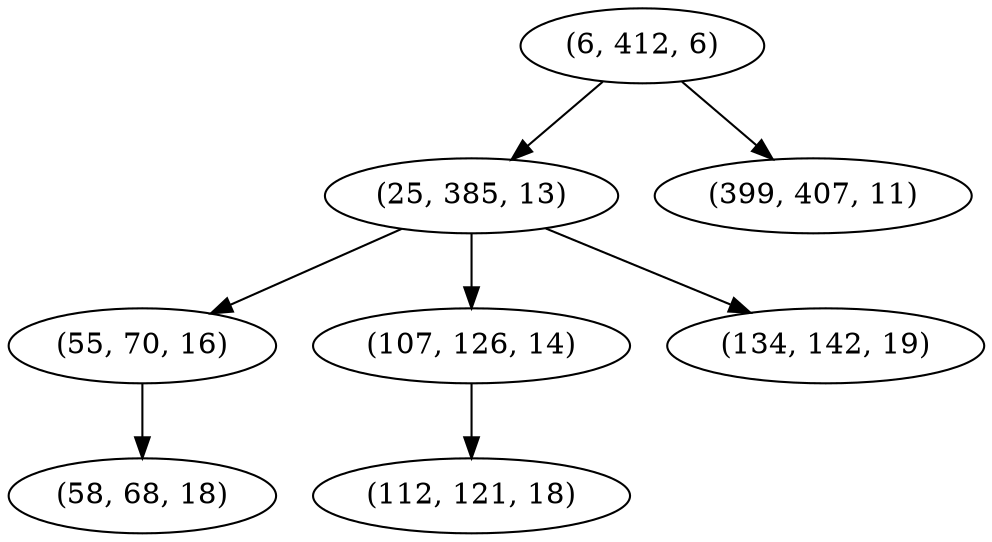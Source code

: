 digraph tree {
    "(6, 412, 6)";
    "(25, 385, 13)";
    "(55, 70, 16)";
    "(58, 68, 18)";
    "(107, 126, 14)";
    "(112, 121, 18)";
    "(134, 142, 19)";
    "(399, 407, 11)";
    "(6, 412, 6)" -> "(25, 385, 13)";
    "(6, 412, 6)" -> "(399, 407, 11)";
    "(25, 385, 13)" -> "(55, 70, 16)";
    "(25, 385, 13)" -> "(107, 126, 14)";
    "(25, 385, 13)" -> "(134, 142, 19)";
    "(55, 70, 16)" -> "(58, 68, 18)";
    "(107, 126, 14)" -> "(112, 121, 18)";
}
